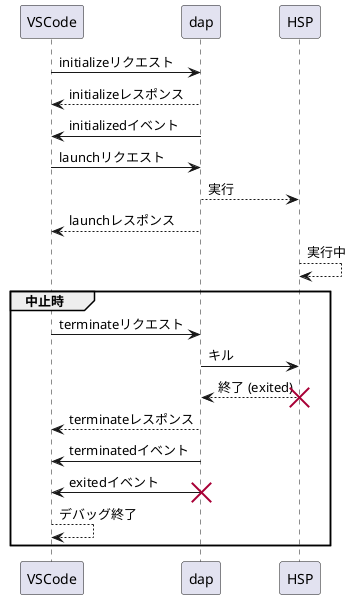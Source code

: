 @startuml
participant VSCode as code
participant dap
participant HSP as hsp

code -> dap: initializeリクエスト
code <-- dap: initializeレスポンス

code <- dap: initializedイベント
code -> dap: launchリクエスト
dap --> hsp: 実行
code <-- dap: launchレスポンス

hsp-->hsp: 実行中

group 中止時
code -> dap: terminateリクエスト
dap -> hsp: キル
dap <-- hsp: 終了 (exited)
destroy hsp
code <-- dap: terminateレスポンス

code <- dap: terminatedイベント
code <- dap: exitedイベント
destroy dap

code --> code: デバッグ終了
end
@enduml

